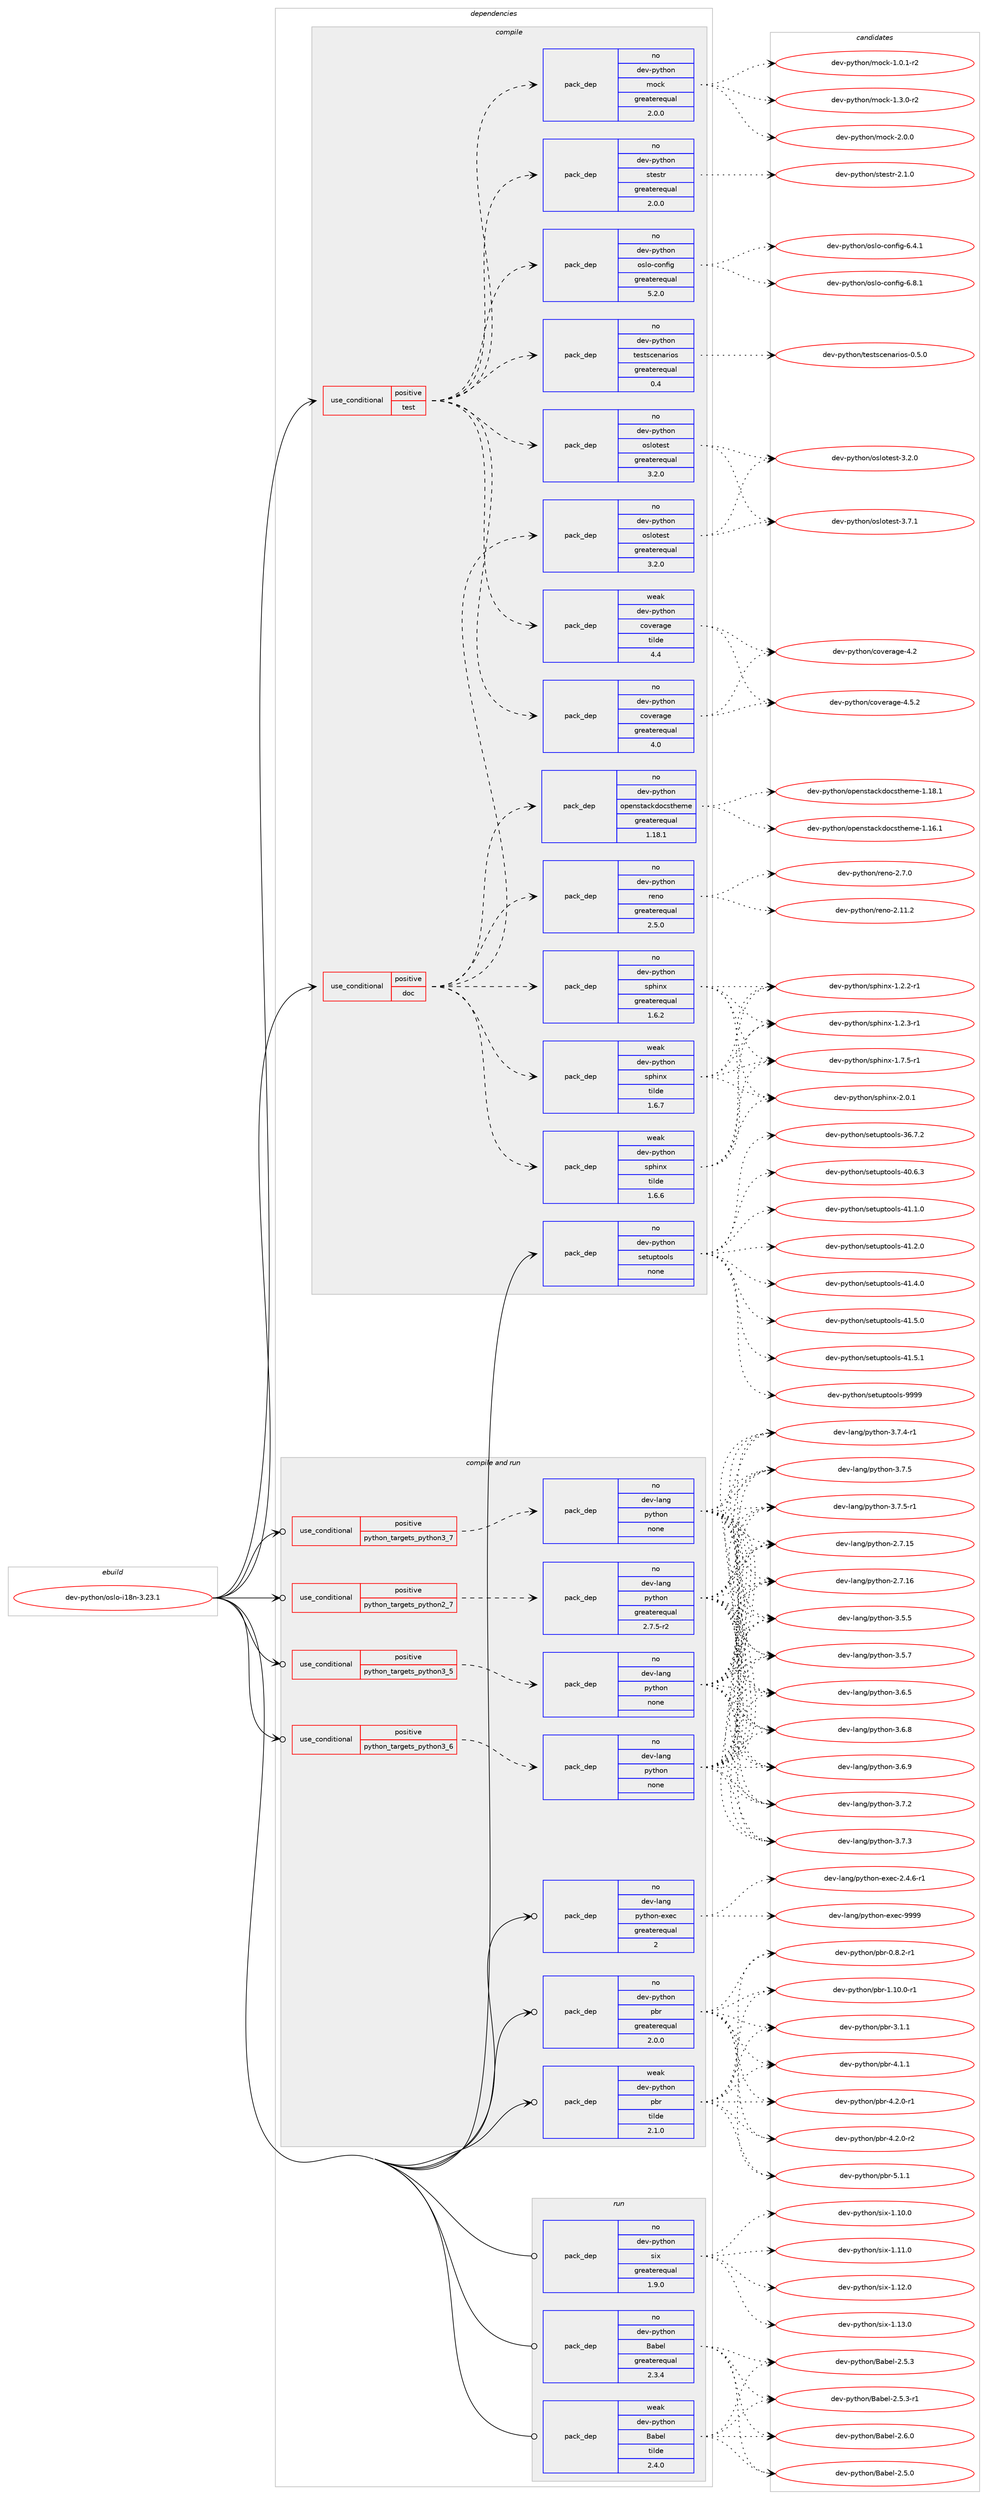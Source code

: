 digraph prolog {

# *************
# Graph options
# *************

newrank=true;
concentrate=true;
compound=true;
graph [rankdir=LR,fontname=Helvetica,fontsize=10,ranksep=1.5];#, ranksep=2.5, nodesep=0.2];
edge  [arrowhead=vee];
node  [fontname=Helvetica,fontsize=10];

# **********
# The ebuild
# **********

subgraph cluster_leftcol {
color=gray;
rank=same;
label=<<i>ebuild</i>>;
id [label="dev-python/oslo-i18n-3.23.1", color=red, width=4, href="../dev-python/oslo-i18n-3.23.1.svg"];
}

# ****************
# The dependencies
# ****************

subgraph cluster_midcol {
color=gray;
label=<<i>dependencies</i>>;
subgraph cluster_compile {
fillcolor="#eeeeee";
style=filled;
label=<<i>compile</i>>;
subgraph cond143775 {
dependency618919 [label=<<TABLE BORDER="0" CELLBORDER="1" CELLSPACING="0" CELLPADDING="4"><TR><TD ROWSPAN="3" CELLPADDING="10">use_conditional</TD></TR><TR><TD>positive</TD></TR><TR><TD>doc</TD></TR></TABLE>>, shape=none, color=red];
subgraph pack463334 {
dependency618920 [label=<<TABLE BORDER="0" CELLBORDER="1" CELLSPACING="0" CELLPADDING="4" WIDTH="220"><TR><TD ROWSPAN="6" CELLPADDING="30">pack_dep</TD></TR><TR><TD WIDTH="110">no</TD></TR><TR><TD>dev-python</TD></TR><TR><TD>oslotest</TD></TR><TR><TD>greaterequal</TD></TR><TR><TD>3.2.0</TD></TR></TABLE>>, shape=none, color=blue];
}
dependency618919:e -> dependency618920:w [weight=20,style="dashed",arrowhead="vee"];
subgraph pack463335 {
dependency618921 [label=<<TABLE BORDER="0" CELLBORDER="1" CELLSPACING="0" CELLPADDING="4" WIDTH="220"><TR><TD ROWSPAN="6" CELLPADDING="30">pack_dep</TD></TR><TR><TD WIDTH="110">no</TD></TR><TR><TD>dev-python</TD></TR><TR><TD>openstackdocstheme</TD></TR><TR><TD>greaterequal</TD></TR><TR><TD>1.18.1</TD></TR></TABLE>>, shape=none, color=blue];
}
dependency618919:e -> dependency618921:w [weight=20,style="dashed",arrowhead="vee"];
subgraph pack463336 {
dependency618922 [label=<<TABLE BORDER="0" CELLBORDER="1" CELLSPACING="0" CELLPADDING="4" WIDTH="220"><TR><TD ROWSPAN="6" CELLPADDING="30">pack_dep</TD></TR><TR><TD WIDTH="110">no</TD></TR><TR><TD>dev-python</TD></TR><TR><TD>sphinx</TD></TR><TR><TD>greaterequal</TD></TR><TR><TD>1.6.2</TD></TR></TABLE>>, shape=none, color=blue];
}
dependency618919:e -> dependency618922:w [weight=20,style="dashed",arrowhead="vee"];
subgraph pack463337 {
dependency618923 [label=<<TABLE BORDER="0" CELLBORDER="1" CELLSPACING="0" CELLPADDING="4" WIDTH="220"><TR><TD ROWSPAN="6" CELLPADDING="30">pack_dep</TD></TR><TR><TD WIDTH="110">weak</TD></TR><TR><TD>dev-python</TD></TR><TR><TD>sphinx</TD></TR><TR><TD>tilde</TD></TR><TR><TD>1.6.6</TD></TR></TABLE>>, shape=none, color=blue];
}
dependency618919:e -> dependency618923:w [weight=20,style="dashed",arrowhead="vee"];
subgraph pack463338 {
dependency618924 [label=<<TABLE BORDER="0" CELLBORDER="1" CELLSPACING="0" CELLPADDING="4" WIDTH="220"><TR><TD ROWSPAN="6" CELLPADDING="30">pack_dep</TD></TR><TR><TD WIDTH="110">weak</TD></TR><TR><TD>dev-python</TD></TR><TR><TD>sphinx</TD></TR><TR><TD>tilde</TD></TR><TR><TD>1.6.7</TD></TR></TABLE>>, shape=none, color=blue];
}
dependency618919:e -> dependency618924:w [weight=20,style="dashed",arrowhead="vee"];
subgraph pack463339 {
dependency618925 [label=<<TABLE BORDER="0" CELLBORDER="1" CELLSPACING="0" CELLPADDING="4" WIDTH="220"><TR><TD ROWSPAN="6" CELLPADDING="30">pack_dep</TD></TR><TR><TD WIDTH="110">no</TD></TR><TR><TD>dev-python</TD></TR><TR><TD>reno</TD></TR><TR><TD>greaterequal</TD></TR><TR><TD>2.5.0</TD></TR></TABLE>>, shape=none, color=blue];
}
dependency618919:e -> dependency618925:w [weight=20,style="dashed",arrowhead="vee"];
}
id:e -> dependency618919:w [weight=20,style="solid",arrowhead="vee"];
subgraph cond143776 {
dependency618926 [label=<<TABLE BORDER="0" CELLBORDER="1" CELLSPACING="0" CELLPADDING="4"><TR><TD ROWSPAN="3" CELLPADDING="10">use_conditional</TD></TR><TR><TD>positive</TD></TR><TR><TD>test</TD></TR></TABLE>>, shape=none, color=red];
subgraph pack463340 {
dependency618927 [label=<<TABLE BORDER="0" CELLBORDER="1" CELLSPACING="0" CELLPADDING="4" WIDTH="220"><TR><TD ROWSPAN="6" CELLPADDING="30">pack_dep</TD></TR><TR><TD WIDTH="110">no</TD></TR><TR><TD>dev-python</TD></TR><TR><TD>stestr</TD></TR><TR><TD>greaterequal</TD></TR><TR><TD>2.0.0</TD></TR></TABLE>>, shape=none, color=blue];
}
dependency618926:e -> dependency618927:w [weight=20,style="dashed",arrowhead="vee"];
subgraph pack463341 {
dependency618928 [label=<<TABLE BORDER="0" CELLBORDER="1" CELLSPACING="0" CELLPADDING="4" WIDTH="220"><TR><TD ROWSPAN="6" CELLPADDING="30">pack_dep</TD></TR><TR><TD WIDTH="110">no</TD></TR><TR><TD>dev-python</TD></TR><TR><TD>mock</TD></TR><TR><TD>greaterequal</TD></TR><TR><TD>2.0.0</TD></TR></TABLE>>, shape=none, color=blue];
}
dependency618926:e -> dependency618928:w [weight=20,style="dashed",arrowhead="vee"];
subgraph pack463342 {
dependency618929 [label=<<TABLE BORDER="0" CELLBORDER="1" CELLSPACING="0" CELLPADDING="4" WIDTH="220"><TR><TD ROWSPAN="6" CELLPADDING="30">pack_dep</TD></TR><TR><TD WIDTH="110">no</TD></TR><TR><TD>dev-python</TD></TR><TR><TD>oslotest</TD></TR><TR><TD>greaterequal</TD></TR><TR><TD>3.2.0</TD></TR></TABLE>>, shape=none, color=blue];
}
dependency618926:e -> dependency618929:w [weight=20,style="dashed",arrowhead="vee"];
subgraph pack463343 {
dependency618930 [label=<<TABLE BORDER="0" CELLBORDER="1" CELLSPACING="0" CELLPADDING="4" WIDTH="220"><TR><TD ROWSPAN="6" CELLPADDING="30">pack_dep</TD></TR><TR><TD WIDTH="110">no</TD></TR><TR><TD>dev-python</TD></TR><TR><TD>coverage</TD></TR><TR><TD>greaterequal</TD></TR><TR><TD>4.0</TD></TR></TABLE>>, shape=none, color=blue];
}
dependency618926:e -> dependency618930:w [weight=20,style="dashed",arrowhead="vee"];
subgraph pack463344 {
dependency618931 [label=<<TABLE BORDER="0" CELLBORDER="1" CELLSPACING="0" CELLPADDING="4" WIDTH="220"><TR><TD ROWSPAN="6" CELLPADDING="30">pack_dep</TD></TR><TR><TD WIDTH="110">weak</TD></TR><TR><TD>dev-python</TD></TR><TR><TD>coverage</TD></TR><TR><TD>tilde</TD></TR><TR><TD>4.4</TD></TR></TABLE>>, shape=none, color=blue];
}
dependency618926:e -> dependency618931:w [weight=20,style="dashed",arrowhead="vee"];
subgraph pack463345 {
dependency618932 [label=<<TABLE BORDER="0" CELLBORDER="1" CELLSPACING="0" CELLPADDING="4" WIDTH="220"><TR><TD ROWSPAN="6" CELLPADDING="30">pack_dep</TD></TR><TR><TD WIDTH="110">no</TD></TR><TR><TD>dev-python</TD></TR><TR><TD>testscenarios</TD></TR><TR><TD>greaterequal</TD></TR><TR><TD>0.4</TD></TR></TABLE>>, shape=none, color=blue];
}
dependency618926:e -> dependency618932:w [weight=20,style="dashed",arrowhead="vee"];
subgraph pack463346 {
dependency618933 [label=<<TABLE BORDER="0" CELLBORDER="1" CELLSPACING="0" CELLPADDING="4" WIDTH="220"><TR><TD ROWSPAN="6" CELLPADDING="30">pack_dep</TD></TR><TR><TD WIDTH="110">no</TD></TR><TR><TD>dev-python</TD></TR><TR><TD>oslo-config</TD></TR><TR><TD>greaterequal</TD></TR><TR><TD>5.2.0</TD></TR></TABLE>>, shape=none, color=blue];
}
dependency618926:e -> dependency618933:w [weight=20,style="dashed",arrowhead="vee"];
}
id:e -> dependency618926:w [weight=20,style="solid",arrowhead="vee"];
subgraph pack463347 {
dependency618934 [label=<<TABLE BORDER="0" CELLBORDER="1" CELLSPACING="0" CELLPADDING="4" WIDTH="220"><TR><TD ROWSPAN="6" CELLPADDING="30">pack_dep</TD></TR><TR><TD WIDTH="110">no</TD></TR><TR><TD>dev-python</TD></TR><TR><TD>setuptools</TD></TR><TR><TD>none</TD></TR><TR><TD></TD></TR></TABLE>>, shape=none, color=blue];
}
id:e -> dependency618934:w [weight=20,style="solid",arrowhead="vee"];
}
subgraph cluster_compileandrun {
fillcolor="#eeeeee";
style=filled;
label=<<i>compile and run</i>>;
subgraph cond143777 {
dependency618935 [label=<<TABLE BORDER="0" CELLBORDER="1" CELLSPACING="0" CELLPADDING="4"><TR><TD ROWSPAN="3" CELLPADDING="10">use_conditional</TD></TR><TR><TD>positive</TD></TR><TR><TD>python_targets_python2_7</TD></TR></TABLE>>, shape=none, color=red];
subgraph pack463348 {
dependency618936 [label=<<TABLE BORDER="0" CELLBORDER="1" CELLSPACING="0" CELLPADDING="4" WIDTH="220"><TR><TD ROWSPAN="6" CELLPADDING="30">pack_dep</TD></TR><TR><TD WIDTH="110">no</TD></TR><TR><TD>dev-lang</TD></TR><TR><TD>python</TD></TR><TR><TD>greaterequal</TD></TR><TR><TD>2.7.5-r2</TD></TR></TABLE>>, shape=none, color=blue];
}
dependency618935:e -> dependency618936:w [weight=20,style="dashed",arrowhead="vee"];
}
id:e -> dependency618935:w [weight=20,style="solid",arrowhead="odotvee"];
subgraph cond143778 {
dependency618937 [label=<<TABLE BORDER="0" CELLBORDER="1" CELLSPACING="0" CELLPADDING="4"><TR><TD ROWSPAN="3" CELLPADDING="10">use_conditional</TD></TR><TR><TD>positive</TD></TR><TR><TD>python_targets_python3_5</TD></TR></TABLE>>, shape=none, color=red];
subgraph pack463349 {
dependency618938 [label=<<TABLE BORDER="0" CELLBORDER="1" CELLSPACING="0" CELLPADDING="4" WIDTH="220"><TR><TD ROWSPAN="6" CELLPADDING="30">pack_dep</TD></TR><TR><TD WIDTH="110">no</TD></TR><TR><TD>dev-lang</TD></TR><TR><TD>python</TD></TR><TR><TD>none</TD></TR><TR><TD></TD></TR></TABLE>>, shape=none, color=blue];
}
dependency618937:e -> dependency618938:w [weight=20,style="dashed",arrowhead="vee"];
}
id:e -> dependency618937:w [weight=20,style="solid",arrowhead="odotvee"];
subgraph cond143779 {
dependency618939 [label=<<TABLE BORDER="0" CELLBORDER="1" CELLSPACING="0" CELLPADDING="4"><TR><TD ROWSPAN="3" CELLPADDING="10">use_conditional</TD></TR><TR><TD>positive</TD></TR><TR><TD>python_targets_python3_6</TD></TR></TABLE>>, shape=none, color=red];
subgraph pack463350 {
dependency618940 [label=<<TABLE BORDER="0" CELLBORDER="1" CELLSPACING="0" CELLPADDING="4" WIDTH="220"><TR><TD ROWSPAN="6" CELLPADDING="30">pack_dep</TD></TR><TR><TD WIDTH="110">no</TD></TR><TR><TD>dev-lang</TD></TR><TR><TD>python</TD></TR><TR><TD>none</TD></TR><TR><TD></TD></TR></TABLE>>, shape=none, color=blue];
}
dependency618939:e -> dependency618940:w [weight=20,style="dashed",arrowhead="vee"];
}
id:e -> dependency618939:w [weight=20,style="solid",arrowhead="odotvee"];
subgraph cond143780 {
dependency618941 [label=<<TABLE BORDER="0" CELLBORDER="1" CELLSPACING="0" CELLPADDING="4"><TR><TD ROWSPAN="3" CELLPADDING="10">use_conditional</TD></TR><TR><TD>positive</TD></TR><TR><TD>python_targets_python3_7</TD></TR></TABLE>>, shape=none, color=red];
subgraph pack463351 {
dependency618942 [label=<<TABLE BORDER="0" CELLBORDER="1" CELLSPACING="0" CELLPADDING="4" WIDTH="220"><TR><TD ROWSPAN="6" CELLPADDING="30">pack_dep</TD></TR><TR><TD WIDTH="110">no</TD></TR><TR><TD>dev-lang</TD></TR><TR><TD>python</TD></TR><TR><TD>none</TD></TR><TR><TD></TD></TR></TABLE>>, shape=none, color=blue];
}
dependency618941:e -> dependency618942:w [weight=20,style="dashed",arrowhead="vee"];
}
id:e -> dependency618941:w [weight=20,style="solid",arrowhead="odotvee"];
subgraph pack463352 {
dependency618943 [label=<<TABLE BORDER="0" CELLBORDER="1" CELLSPACING="0" CELLPADDING="4" WIDTH="220"><TR><TD ROWSPAN="6" CELLPADDING="30">pack_dep</TD></TR><TR><TD WIDTH="110">no</TD></TR><TR><TD>dev-lang</TD></TR><TR><TD>python-exec</TD></TR><TR><TD>greaterequal</TD></TR><TR><TD>2</TD></TR></TABLE>>, shape=none, color=blue];
}
id:e -> dependency618943:w [weight=20,style="solid",arrowhead="odotvee"];
subgraph pack463353 {
dependency618944 [label=<<TABLE BORDER="0" CELLBORDER="1" CELLSPACING="0" CELLPADDING="4" WIDTH="220"><TR><TD ROWSPAN="6" CELLPADDING="30">pack_dep</TD></TR><TR><TD WIDTH="110">no</TD></TR><TR><TD>dev-python</TD></TR><TR><TD>pbr</TD></TR><TR><TD>greaterequal</TD></TR><TR><TD>2.0.0</TD></TR></TABLE>>, shape=none, color=blue];
}
id:e -> dependency618944:w [weight=20,style="solid",arrowhead="odotvee"];
subgraph pack463354 {
dependency618945 [label=<<TABLE BORDER="0" CELLBORDER="1" CELLSPACING="0" CELLPADDING="4" WIDTH="220"><TR><TD ROWSPAN="6" CELLPADDING="30">pack_dep</TD></TR><TR><TD WIDTH="110">weak</TD></TR><TR><TD>dev-python</TD></TR><TR><TD>pbr</TD></TR><TR><TD>tilde</TD></TR><TR><TD>2.1.0</TD></TR></TABLE>>, shape=none, color=blue];
}
id:e -> dependency618945:w [weight=20,style="solid",arrowhead="odotvee"];
}
subgraph cluster_run {
fillcolor="#eeeeee";
style=filled;
label=<<i>run</i>>;
subgraph pack463355 {
dependency618946 [label=<<TABLE BORDER="0" CELLBORDER="1" CELLSPACING="0" CELLPADDING="4" WIDTH="220"><TR><TD ROWSPAN="6" CELLPADDING="30">pack_dep</TD></TR><TR><TD WIDTH="110">no</TD></TR><TR><TD>dev-python</TD></TR><TR><TD>Babel</TD></TR><TR><TD>greaterequal</TD></TR><TR><TD>2.3.4</TD></TR></TABLE>>, shape=none, color=blue];
}
id:e -> dependency618946:w [weight=20,style="solid",arrowhead="odot"];
subgraph pack463356 {
dependency618947 [label=<<TABLE BORDER="0" CELLBORDER="1" CELLSPACING="0" CELLPADDING="4" WIDTH="220"><TR><TD ROWSPAN="6" CELLPADDING="30">pack_dep</TD></TR><TR><TD WIDTH="110">no</TD></TR><TR><TD>dev-python</TD></TR><TR><TD>six</TD></TR><TR><TD>greaterequal</TD></TR><TR><TD>1.9.0</TD></TR></TABLE>>, shape=none, color=blue];
}
id:e -> dependency618947:w [weight=20,style="solid",arrowhead="odot"];
subgraph pack463357 {
dependency618948 [label=<<TABLE BORDER="0" CELLBORDER="1" CELLSPACING="0" CELLPADDING="4" WIDTH="220"><TR><TD ROWSPAN="6" CELLPADDING="30">pack_dep</TD></TR><TR><TD WIDTH="110">weak</TD></TR><TR><TD>dev-python</TD></TR><TR><TD>Babel</TD></TR><TR><TD>tilde</TD></TR><TR><TD>2.4.0</TD></TR></TABLE>>, shape=none, color=blue];
}
id:e -> dependency618948:w [weight=20,style="solid",arrowhead="odot"];
}
}

# **************
# The candidates
# **************

subgraph cluster_choices {
rank=same;
color=gray;
label=<<i>candidates</i>>;

subgraph choice463334 {
color=black;
nodesep=1;
choice1001011184511212111610411111047111115108111116101115116455146504648 [label="dev-python/oslotest-3.2.0", color=red, width=4,href="../dev-python/oslotest-3.2.0.svg"];
choice1001011184511212111610411111047111115108111116101115116455146554649 [label="dev-python/oslotest-3.7.1", color=red, width=4,href="../dev-python/oslotest-3.7.1.svg"];
dependency618920:e -> choice1001011184511212111610411111047111115108111116101115116455146504648:w [style=dotted,weight="100"];
dependency618920:e -> choice1001011184511212111610411111047111115108111116101115116455146554649:w [style=dotted,weight="100"];
}
subgraph choice463335 {
color=black;
nodesep=1;
choice100101118451121211161041111104711111210111011511697991071001119911511610410110910145494649544649 [label="dev-python/openstackdocstheme-1.16.1", color=red, width=4,href="../dev-python/openstackdocstheme-1.16.1.svg"];
choice100101118451121211161041111104711111210111011511697991071001119911511610410110910145494649564649 [label="dev-python/openstackdocstheme-1.18.1", color=red, width=4,href="../dev-python/openstackdocstheme-1.18.1.svg"];
dependency618921:e -> choice100101118451121211161041111104711111210111011511697991071001119911511610410110910145494649544649:w [style=dotted,weight="100"];
dependency618921:e -> choice100101118451121211161041111104711111210111011511697991071001119911511610410110910145494649564649:w [style=dotted,weight="100"];
}
subgraph choice463336 {
color=black;
nodesep=1;
choice10010111845112121116104111110471151121041051101204549465046504511449 [label="dev-python/sphinx-1.2.2-r1", color=red, width=4,href="../dev-python/sphinx-1.2.2-r1.svg"];
choice10010111845112121116104111110471151121041051101204549465046514511449 [label="dev-python/sphinx-1.2.3-r1", color=red, width=4,href="../dev-python/sphinx-1.2.3-r1.svg"];
choice10010111845112121116104111110471151121041051101204549465546534511449 [label="dev-python/sphinx-1.7.5-r1", color=red, width=4,href="../dev-python/sphinx-1.7.5-r1.svg"];
choice1001011184511212111610411111047115112104105110120455046484649 [label="dev-python/sphinx-2.0.1", color=red, width=4,href="../dev-python/sphinx-2.0.1.svg"];
dependency618922:e -> choice10010111845112121116104111110471151121041051101204549465046504511449:w [style=dotted,weight="100"];
dependency618922:e -> choice10010111845112121116104111110471151121041051101204549465046514511449:w [style=dotted,weight="100"];
dependency618922:e -> choice10010111845112121116104111110471151121041051101204549465546534511449:w [style=dotted,weight="100"];
dependency618922:e -> choice1001011184511212111610411111047115112104105110120455046484649:w [style=dotted,weight="100"];
}
subgraph choice463337 {
color=black;
nodesep=1;
choice10010111845112121116104111110471151121041051101204549465046504511449 [label="dev-python/sphinx-1.2.2-r1", color=red, width=4,href="../dev-python/sphinx-1.2.2-r1.svg"];
choice10010111845112121116104111110471151121041051101204549465046514511449 [label="dev-python/sphinx-1.2.3-r1", color=red, width=4,href="../dev-python/sphinx-1.2.3-r1.svg"];
choice10010111845112121116104111110471151121041051101204549465546534511449 [label="dev-python/sphinx-1.7.5-r1", color=red, width=4,href="../dev-python/sphinx-1.7.5-r1.svg"];
choice1001011184511212111610411111047115112104105110120455046484649 [label="dev-python/sphinx-2.0.1", color=red, width=4,href="../dev-python/sphinx-2.0.1.svg"];
dependency618923:e -> choice10010111845112121116104111110471151121041051101204549465046504511449:w [style=dotted,weight="100"];
dependency618923:e -> choice10010111845112121116104111110471151121041051101204549465046514511449:w [style=dotted,weight="100"];
dependency618923:e -> choice10010111845112121116104111110471151121041051101204549465546534511449:w [style=dotted,weight="100"];
dependency618923:e -> choice1001011184511212111610411111047115112104105110120455046484649:w [style=dotted,weight="100"];
}
subgraph choice463338 {
color=black;
nodesep=1;
choice10010111845112121116104111110471151121041051101204549465046504511449 [label="dev-python/sphinx-1.2.2-r1", color=red, width=4,href="../dev-python/sphinx-1.2.2-r1.svg"];
choice10010111845112121116104111110471151121041051101204549465046514511449 [label="dev-python/sphinx-1.2.3-r1", color=red, width=4,href="../dev-python/sphinx-1.2.3-r1.svg"];
choice10010111845112121116104111110471151121041051101204549465546534511449 [label="dev-python/sphinx-1.7.5-r1", color=red, width=4,href="../dev-python/sphinx-1.7.5-r1.svg"];
choice1001011184511212111610411111047115112104105110120455046484649 [label="dev-python/sphinx-2.0.1", color=red, width=4,href="../dev-python/sphinx-2.0.1.svg"];
dependency618924:e -> choice10010111845112121116104111110471151121041051101204549465046504511449:w [style=dotted,weight="100"];
dependency618924:e -> choice10010111845112121116104111110471151121041051101204549465046514511449:w [style=dotted,weight="100"];
dependency618924:e -> choice10010111845112121116104111110471151121041051101204549465546534511449:w [style=dotted,weight="100"];
dependency618924:e -> choice1001011184511212111610411111047115112104105110120455046484649:w [style=dotted,weight="100"];
}
subgraph choice463339 {
color=black;
nodesep=1;
choice100101118451121211161041111104711410111011145504649494650 [label="dev-python/reno-2.11.2", color=red, width=4,href="../dev-python/reno-2.11.2.svg"];
choice1001011184511212111610411111047114101110111455046554648 [label="dev-python/reno-2.7.0", color=red, width=4,href="../dev-python/reno-2.7.0.svg"];
dependency618925:e -> choice100101118451121211161041111104711410111011145504649494650:w [style=dotted,weight="100"];
dependency618925:e -> choice1001011184511212111610411111047114101110111455046554648:w [style=dotted,weight="100"];
}
subgraph choice463340 {
color=black;
nodesep=1;
choice1001011184511212111610411111047115116101115116114455046494648 [label="dev-python/stestr-2.1.0", color=red, width=4,href="../dev-python/stestr-2.1.0.svg"];
dependency618927:e -> choice1001011184511212111610411111047115116101115116114455046494648:w [style=dotted,weight="100"];
}
subgraph choice463341 {
color=black;
nodesep=1;
choice1001011184511212111610411111047109111991074549464846494511450 [label="dev-python/mock-1.0.1-r2", color=red, width=4,href="../dev-python/mock-1.0.1-r2.svg"];
choice1001011184511212111610411111047109111991074549465146484511450 [label="dev-python/mock-1.3.0-r2", color=red, width=4,href="../dev-python/mock-1.3.0-r2.svg"];
choice100101118451121211161041111104710911199107455046484648 [label="dev-python/mock-2.0.0", color=red, width=4,href="../dev-python/mock-2.0.0.svg"];
dependency618928:e -> choice1001011184511212111610411111047109111991074549464846494511450:w [style=dotted,weight="100"];
dependency618928:e -> choice1001011184511212111610411111047109111991074549465146484511450:w [style=dotted,weight="100"];
dependency618928:e -> choice100101118451121211161041111104710911199107455046484648:w [style=dotted,weight="100"];
}
subgraph choice463342 {
color=black;
nodesep=1;
choice1001011184511212111610411111047111115108111116101115116455146504648 [label="dev-python/oslotest-3.2.0", color=red, width=4,href="../dev-python/oslotest-3.2.0.svg"];
choice1001011184511212111610411111047111115108111116101115116455146554649 [label="dev-python/oslotest-3.7.1", color=red, width=4,href="../dev-python/oslotest-3.7.1.svg"];
dependency618929:e -> choice1001011184511212111610411111047111115108111116101115116455146504648:w [style=dotted,weight="100"];
dependency618929:e -> choice1001011184511212111610411111047111115108111116101115116455146554649:w [style=dotted,weight="100"];
}
subgraph choice463343 {
color=black;
nodesep=1;
choice1001011184511212111610411111047991111181011149710310145524650 [label="dev-python/coverage-4.2", color=red, width=4,href="../dev-python/coverage-4.2.svg"];
choice10010111845112121116104111110479911111810111497103101455246534650 [label="dev-python/coverage-4.5.2", color=red, width=4,href="../dev-python/coverage-4.5.2.svg"];
dependency618930:e -> choice1001011184511212111610411111047991111181011149710310145524650:w [style=dotted,weight="100"];
dependency618930:e -> choice10010111845112121116104111110479911111810111497103101455246534650:w [style=dotted,weight="100"];
}
subgraph choice463344 {
color=black;
nodesep=1;
choice1001011184511212111610411111047991111181011149710310145524650 [label="dev-python/coverage-4.2", color=red, width=4,href="../dev-python/coverage-4.2.svg"];
choice10010111845112121116104111110479911111810111497103101455246534650 [label="dev-python/coverage-4.5.2", color=red, width=4,href="../dev-python/coverage-4.5.2.svg"];
dependency618931:e -> choice1001011184511212111610411111047991111181011149710310145524650:w [style=dotted,weight="100"];
dependency618931:e -> choice10010111845112121116104111110479911111810111497103101455246534650:w [style=dotted,weight="100"];
}
subgraph choice463345 {
color=black;
nodesep=1;
choice10010111845112121116104111110471161011151161159910111097114105111115454846534648 [label="dev-python/testscenarios-0.5.0", color=red, width=4,href="../dev-python/testscenarios-0.5.0.svg"];
dependency618932:e -> choice10010111845112121116104111110471161011151161159910111097114105111115454846534648:w [style=dotted,weight="100"];
}
subgraph choice463346 {
color=black;
nodesep=1;
choice10010111845112121116104111110471111151081114599111110102105103455446524649 [label="dev-python/oslo-config-6.4.1", color=red, width=4,href="../dev-python/oslo-config-6.4.1.svg"];
choice10010111845112121116104111110471111151081114599111110102105103455446564649 [label="dev-python/oslo-config-6.8.1", color=red, width=4,href="../dev-python/oslo-config-6.8.1.svg"];
dependency618933:e -> choice10010111845112121116104111110471111151081114599111110102105103455446524649:w [style=dotted,weight="100"];
dependency618933:e -> choice10010111845112121116104111110471111151081114599111110102105103455446564649:w [style=dotted,weight="100"];
}
subgraph choice463347 {
color=black;
nodesep=1;
choice100101118451121211161041111104711510111611711211611111110811545515446554650 [label="dev-python/setuptools-36.7.2", color=red, width=4,href="../dev-python/setuptools-36.7.2.svg"];
choice100101118451121211161041111104711510111611711211611111110811545524846544651 [label="dev-python/setuptools-40.6.3", color=red, width=4,href="../dev-python/setuptools-40.6.3.svg"];
choice100101118451121211161041111104711510111611711211611111110811545524946494648 [label="dev-python/setuptools-41.1.0", color=red, width=4,href="../dev-python/setuptools-41.1.0.svg"];
choice100101118451121211161041111104711510111611711211611111110811545524946504648 [label="dev-python/setuptools-41.2.0", color=red, width=4,href="../dev-python/setuptools-41.2.0.svg"];
choice100101118451121211161041111104711510111611711211611111110811545524946524648 [label="dev-python/setuptools-41.4.0", color=red, width=4,href="../dev-python/setuptools-41.4.0.svg"];
choice100101118451121211161041111104711510111611711211611111110811545524946534648 [label="dev-python/setuptools-41.5.0", color=red, width=4,href="../dev-python/setuptools-41.5.0.svg"];
choice100101118451121211161041111104711510111611711211611111110811545524946534649 [label="dev-python/setuptools-41.5.1", color=red, width=4,href="../dev-python/setuptools-41.5.1.svg"];
choice10010111845112121116104111110471151011161171121161111111081154557575757 [label="dev-python/setuptools-9999", color=red, width=4,href="../dev-python/setuptools-9999.svg"];
dependency618934:e -> choice100101118451121211161041111104711510111611711211611111110811545515446554650:w [style=dotted,weight="100"];
dependency618934:e -> choice100101118451121211161041111104711510111611711211611111110811545524846544651:w [style=dotted,weight="100"];
dependency618934:e -> choice100101118451121211161041111104711510111611711211611111110811545524946494648:w [style=dotted,weight="100"];
dependency618934:e -> choice100101118451121211161041111104711510111611711211611111110811545524946504648:w [style=dotted,weight="100"];
dependency618934:e -> choice100101118451121211161041111104711510111611711211611111110811545524946524648:w [style=dotted,weight="100"];
dependency618934:e -> choice100101118451121211161041111104711510111611711211611111110811545524946534648:w [style=dotted,weight="100"];
dependency618934:e -> choice100101118451121211161041111104711510111611711211611111110811545524946534649:w [style=dotted,weight="100"];
dependency618934:e -> choice10010111845112121116104111110471151011161171121161111111081154557575757:w [style=dotted,weight="100"];
}
subgraph choice463348 {
color=black;
nodesep=1;
choice10010111845108971101034711212111610411111045504655464953 [label="dev-lang/python-2.7.15", color=red, width=4,href="../dev-lang/python-2.7.15.svg"];
choice10010111845108971101034711212111610411111045504655464954 [label="dev-lang/python-2.7.16", color=red, width=4,href="../dev-lang/python-2.7.16.svg"];
choice100101118451089711010347112121116104111110455146534653 [label="dev-lang/python-3.5.5", color=red, width=4,href="../dev-lang/python-3.5.5.svg"];
choice100101118451089711010347112121116104111110455146534655 [label="dev-lang/python-3.5.7", color=red, width=4,href="../dev-lang/python-3.5.7.svg"];
choice100101118451089711010347112121116104111110455146544653 [label="dev-lang/python-3.6.5", color=red, width=4,href="../dev-lang/python-3.6.5.svg"];
choice100101118451089711010347112121116104111110455146544656 [label="dev-lang/python-3.6.8", color=red, width=4,href="../dev-lang/python-3.6.8.svg"];
choice100101118451089711010347112121116104111110455146544657 [label="dev-lang/python-3.6.9", color=red, width=4,href="../dev-lang/python-3.6.9.svg"];
choice100101118451089711010347112121116104111110455146554650 [label="dev-lang/python-3.7.2", color=red, width=4,href="../dev-lang/python-3.7.2.svg"];
choice100101118451089711010347112121116104111110455146554651 [label="dev-lang/python-3.7.3", color=red, width=4,href="../dev-lang/python-3.7.3.svg"];
choice1001011184510897110103471121211161041111104551465546524511449 [label="dev-lang/python-3.7.4-r1", color=red, width=4,href="../dev-lang/python-3.7.4-r1.svg"];
choice100101118451089711010347112121116104111110455146554653 [label="dev-lang/python-3.7.5", color=red, width=4,href="../dev-lang/python-3.7.5.svg"];
choice1001011184510897110103471121211161041111104551465546534511449 [label="dev-lang/python-3.7.5-r1", color=red, width=4,href="../dev-lang/python-3.7.5-r1.svg"];
dependency618936:e -> choice10010111845108971101034711212111610411111045504655464953:w [style=dotted,weight="100"];
dependency618936:e -> choice10010111845108971101034711212111610411111045504655464954:w [style=dotted,weight="100"];
dependency618936:e -> choice100101118451089711010347112121116104111110455146534653:w [style=dotted,weight="100"];
dependency618936:e -> choice100101118451089711010347112121116104111110455146534655:w [style=dotted,weight="100"];
dependency618936:e -> choice100101118451089711010347112121116104111110455146544653:w [style=dotted,weight="100"];
dependency618936:e -> choice100101118451089711010347112121116104111110455146544656:w [style=dotted,weight="100"];
dependency618936:e -> choice100101118451089711010347112121116104111110455146544657:w [style=dotted,weight="100"];
dependency618936:e -> choice100101118451089711010347112121116104111110455146554650:w [style=dotted,weight="100"];
dependency618936:e -> choice100101118451089711010347112121116104111110455146554651:w [style=dotted,weight="100"];
dependency618936:e -> choice1001011184510897110103471121211161041111104551465546524511449:w [style=dotted,weight="100"];
dependency618936:e -> choice100101118451089711010347112121116104111110455146554653:w [style=dotted,weight="100"];
dependency618936:e -> choice1001011184510897110103471121211161041111104551465546534511449:w [style=dotted,weight="100"];
}
subgraph choice463349 {
color=black;
nodesep=1;
choice10010111845108971101034711212111610411111045504655464953 [label="dev-lang/python-2.7.15", color=red, width=4,href="../dev-lang/python-2.7.15.svg"];
choice10010111845108971101034711212111610411111045504655464954 [label="dev-lang/python-2.7.16", color=red, width=4,href="../dev-lang/python-2.7.16.svg"];
choice100101118451089711010347112121116104111110455146534653 [label="dev-lang/python-3.5.5", color=red, width=4,href="../dev-lang/python-3.5.5.svg"];
choice100101118451089711010347112121116104111110455146534655 [label="dev-lang/python-3.5.7", color=red, width=4,href="../dev-lang/python-3.5.7.svg"];
choice100101118451089711010347112121116104111110455146544653 [label="dev-lang/python-3.6.5", color=red, width=4,href="../dev-lang/python-3.6.5.svg"];
choice100101118451089711010347112121116104111110455146544656 [label="dev-lang/python-3.6.8", color=red, width=4,href="../dev-lang/python-3.6.8.svg"];
choice100101118451089711010347112121116104111110455146544657 [label="dev-lang/python-3.6.9", color=red, width=4,href="../dev-lang/python-3.6.9.svg"];
choice100101118451089711010347112121116104111110455146554650 [label="dev-lang/python-3.7.2", color=red, width=4,href="../dev-lang/python-3.7.2.svg"];
choice100101118451089711010347112121116104111110455146554651 [label="dev-lang/python-3.7.3", color=red, width=4,href="../dev-lang/python-3.7.3.svg"];
choice1001011184510897110103471121211161041111104551465546524511449 [label="dev-lang/python-3.7.4-r1", color=red, width=4,href="../dev-lang/python-3.7.4-r1.svg"];
choice100101118451089711010347112121116104111110455146554653 [label="dev-lang/python-3.7.5", color=red, width=4,href="../dev-lang/python-3.7.5.svg"];
choice1001011184510897110103471121211161041111104551465546534511449 [label="dev-lang/python-3.7.5-r1", color=red, width=4,href="../dev-lang/python-3.7.5-r1.svg"];
dependency618938:e -> choice10010111845108971101034711212111610411111045504655464953:w [style=dotted,weight="100"];
dependency618938:e -> choice10010111845108971101034711212111610411111045504655464954:w [style=dotted,weight="100"];
dependency618938:e -> choice100101118451089711010347112121116104111110455146534653:w [style=dotted,weight="100"];
dependency618938:e -> choice100101118451089711010347112121116104111110455146534655:w [style=dotted,weight="100"];
dependency618938:e -> choice100101118451089711010347112121116104111110455146544653:w [style=dotted,weight="100"];
dependency618938:e -> choice100101118451089711010347112121116104111110455146544656:w [style=dotted,weight="100"];
dependency618938:e -> choice100101118451089711010347112121116104111110455146544657:w [style=dotted,weight="100"];
dependency618938:e -> choice100101118451089711010347112121116104111110455146554650:w [style=dotted,weight="100"];
dependency618938:e -> choice100101118451089711010347112121116104111110455146554651:w [style=dotted,weight="100"];
dependency618938:e -> choice1001011184510897110103471121211161041111104551465546524511449:w [style=dotted,weight="100"];
dependency618938:e -> choice100101118451089711010347112121116104111110455146554653:w [style=dotted,weight="100"];
dependency618938:e -> choice1001011184510897110103471121211161041111104551465546534511449:w [style=dotted,weight="100"];
}
subgraph choice463350 {
color=black;
nodesep=1;
choice10010111845108971101034711212111610411111045504655464953 [label="dev-lang/python-2.7.15", color=red, width=4,href="../dev-lang/python-2.7.15.svg"];
choice10010111845108971101034711212111610411111045504655464954 [label="dev-lang/python-2.7.16", color=red, width=4,href="../dev-lang/python-2.7.16.svg"];
choice100101118451089711010347112121116104111110455146534653 [label="dev-lang/python-3.5.5", color=red, width=4,href="../dev-lang/python-3.5.5.svg"];
choice100101118451089711010347112121116104111110455146534655 [label="dev-lang/python-3.5.7", color=red, width=4,href="../dev-lang/python-3.5.7.svg"];
choice100101118451089711010347112121116104111110455146544653 [label="dev-lang/python-3.6.5", color=red, width=4,href="../dev-lang/python-3.6.5.svg"];
choice100101118451089711010347112121116104111110455146544656 [label="dev-lang/python-3.6.8", color=red, width=4,href="../dev-lang/python-3.6.8.svg"];
choice100101118451089711010347112121116104111110455146544657 [label="dev-lang/python-3.6.9", color=red, width=4,href="../dev-lang/python-3.6.9.svg"];
choice100101118451089711010347112121116104111110455146554650 [label="dev-lang/python-3.7.2", color=red, width=4,href="../dev-lang/python-3.7.2.svg"];
choice100101118451089711010347112121116104111110455146554651 [label="dev-lang/python-3.7.3", color=red, width=4,href="../dev-lang/python-3.7.3.svg"];
choice1001011184510897110103471121211161041111104551465546524511449 [label="dev-lang/python-3.7.4-r1", color=red, width=4,href="../dev-lang/python-3.7.4-r1.svg"];
choice100101118451089711010347112121116104111110455146554653 [label="dev-lang/python-3.7.5", color=red, width=4,href="../dev-lang/python-3.7.5.svg"];
choice1001011184510897110103471121211161041111104551465546534511449 [label="dev-lang/python-3.7.5-r1", color=red, width=4,href="../dev-lang/python-3.7.5-r1.svg"];
dependency618940:e -> choice10010111845108971101034711212111610411111045504655464953:w [style=dotted,weight="100"];
dependency618940:e -> choice10010111845108971101034711212111610411111045504655464954:w [style=dotted,weight="100"];
dependency618940:e -> choice100101118451089711010347112121116104111110455146534653:w [style=dotted,weight="100"];
dependency618940:e -> choice100101118451089711010347112121116104111110455146534655:w [style=dotted,weight="100"];
dependency618940:e -> choice100101118451089711010347112121116104111110455146544653:w [style=dotted,weight="100"];
dependency618940:e -> choice100101118451089711010347112121116104111110455146544656:w [style=dotted,weight="100"];
dependency618940:e -> choice100101118451089711010347112121116104111110455146544657:w [style=dotted,weight="100"];
dependency618940:e -> choice100101118451089711010347112121116104111110455146554650:w [style=dotted,weight="100"];
dependency618940:e -> choice100101118451089711010347112121116104111110455146554651:w [style=dotted,weight="100"];
dependency618940:e -> choice1001011184510897110103471121211161041111104551465546524511449:w [style=dotted,weight="100"];
dependency618940:e -> choice100101118451089711010347112121116104111110455146554653:w [style=dotted,weight="100"];
dependency618940:e -> choice1001011184510897110103471121211161041111104551465546534511449:w [style=dotted,weight="100"];
}
subgraph choice463351 {
color=black;
nodesep=1;
choice10010111845108971101034711212111610411111045504655464953 [label="dev-lang/python-2.7.15", color=red, width=4,href="../dev-lang/python-2.7.15.svg"];
choice10010111845108971101034711212111610411111045504655464954 [label="dev-lang/python-2.7.16", color=red, width=4,href="../dev-lang/python-2.7.16.svg"];
choice100101118451089711010347112121116104111110455146534653 [label="dev-lang/python-3.5.5", color=red, width=4,href="../dev-lang/python-3.5.5.svg"];
choice100101118451089711010347112121116104111110455146534655 [label="dev-lang/python-3.5.7", color=red, width=4,href="../dev-lang/python-3.5.7.svg"];
choice100101118451089711010347112121116104111110455146544653 [label="dev-lang/python-3.6.5", color=red, width=4,href="../dev-lang/python-3.6.5.svg"];
choice100101118451089711010347112121116104111110455146544656 [label="dev-lang/python-3.6.8", color=red, width=4,href="../dev-lang/python-3.6.8.svg"];
choice100101118451089711010347112121116104111110455146544657 [label="dev-lang/python-3.6.9", color=red, width=4,href="../dev-lang/python-3.6.9.svg"];
choice100101118451089711010347112121116104111110455146554650 [label="dev-lang/python-3.7.2", color=red, width=4,href="../dev-lang/python-3.7.2.svg"];
choice100101118451089711010347112121116104111110455146554651 [label="dev-lang/python-3.7.3", color=red, width=4,href="../dev-lang/python-3.7.3.svg"];
choice1001011184510897110103471121211161041111104551465546524511449 [label="dev-lang/python-3.7.4-r1", color=red, width=4,href="../dev-lang/python-3.7.4-r1.svg"];
choice100101118451089711010347112121116104111110455146554653 [label="dev-lang/python-3.7.5", color=red, width=4,href="../dev-lang/python-3.7.5.svg"];
choice1001011184510897110103471121211161041111104551465546534511449 [label="dev-lang/python-3.7.5-r1", color=red, width=4,href="../dev-lang/python-3.7.5-r1.svg"];
dependency618942:e -> choice10010111845108971101034711212111610411111045504655464953:w [style=dotted,weight="100"];
dependency618942:e -> choice10010111845108971101034711212111610411111045504655464954:w [style=dotted,weight="100"];
dependency618942:e -> choice100101118451089711010347112121116104111110455146534653:w [style=dotted,weight="100"];
dependency618942:e -> choice100101118451089711010347112121116104111110455146534655:w [style=dotted,weight="100"];
dependency618942:e -> choice100101118451089711010347112121116104111110455146544653:w [style=dotted,weight="100"];
dependency618942:e -> choice100101118451089711010347112121116104111110455146544656:w [style=dotted,weight="100"];
dependency618942:e -> choice100101118451089711010347112121116104111110455146544657:w [style=dotted,weight="100"];
dependency618942:e -> choice100101118451089711010347112121116104111110455146554650:w [style=dotted,weight="100"];
dependency618942:e -> choice100101118451089711010347112121116104111110455146554651:w [style=dotted,weight="100"];
dependency618942:e -> choice1001011184510897110103471121211161041111104551465546524511449:w [style=dotted,weight="100"];
dependency618942:e -> choice100101118451089711010347112121116104111110455146554653:w [style=dotted,weight="100"];
dependency618942:e -> choice1001011184510897110103471121211161041111104551465546534511449:w [style=dotted,weight="100"];
}
subgraph choice463352 {
color=black;
nodesep=1;
choice10010111845108971101034711212111610411111045101120101994550465246544511449 [label="dev-lang/python-exec-2.4.6-r1", color=red, width=4,href="../dev-lang/python-exec-2.4.6-r1.svg"];
choice10010111845108971101034711212111610411111045101120101994557575757 [label="dev-lang/python-exec-9999", color=red, width=4,href="../dev-lang/python-exec-9999.svg"];
dependency618943:e -> choice10010111845108971101034711212111610411111045101120101994550465246544511449:w [style=dotted,weight="100"];
dependency618943:e -> choice10010111845108971101034711212111610411111045101120101994557575757:w [style=dotted,weight="100"];
}
subgraph choice463353 {
color=black;
nodesep=1;
choice1001011184511212111610411111047112981144548465646504511449 [label="dev-python/pbr-0.8.2-r1", color=red, width=4,href="../dev-python/pbr-0.8.2-r1.svg"];
choice100101118451121211161041111104711298114454946494846484511449 [label="dev-python/pbr-1.10.0-r1", color=red, width=4,href="../dev-python/pbr-1.10.0-r1.svg"];
choice100101118451121211161041111104711298114455146494649 [label="dev-python/pbr-3.1.1", color=red, width=4,href="../dev-python/pbr-3.1.1.svg"];
choice100101118451121211161041111104711298114455246494649 [label="dev-python/pbr-4.1.1", color=red, width=4,href="../dev-python/pbr-4.1.1.svg"];
choice1001011184511212111610411111047112981144552465046484511449 [label="dev-python/pbr-4.2.0-r1", color=red, width=4,href="../dev-python/pbr-4.2.0-r1.svg"];
choice1001011184511212111610411111047112981144552465046484511450 [label="dev-python/pbr-4.2.0-r2", color=red, width=4,href="../dev-python/pbr-4.2.0-r2.svg"];
choice100101118451121211161041111104711298114455346494649 [label="dev-python/pbr-5.1.1", color=red, width=4,href="../dev-python/pbr-5.1.1.svg"];
dependency618944:e -> choice1001011184511212111610411111047112981144548465646504511449:w [style=dotted,weight="100"];
dependency618944:e -> choice100101118451121211161041111104711298114454946494846484511449:w [style=dotted,weight="100"];
dependency618944:e -> choice100101118451121211161041111104711298114455146494649:w [style=dotted,weight="100"];
dependency618944:e -> choice100101118451121211161041111104711298114455246494649:w [style=dotted,weight="100"];
dependency618944:e -> choice1001011184511212111610411111047112981144552465046484511449:w [style=dotted,weight="100"];
dependency618944:e -> choice1001011184511212111610411111047112981144552465046484511450:w [style=dotted,weight="100"];
dependency618944:e -> choice100101118451121211161041111104711298114455346494649:w [style=dotted,weight="100"];
}
subgraph choice463354 {
color=black;
nodesep=1;
choice1001011184511212111610411111047112981144548465646504511449 [label="dev-python/pbr-0.8.2-r1", color=red, width=4,href="../dev-python/pbr-0.8.2-r1.svg"];
choice100101118451121211161041111104711298114454946494846484511449 [label="dev-python/pbr-1.10.0-r1", color=red, width=4,href="../dev-python/pbr-1.10.0-r1.svg"];
choice100101118451121211161041111104711298114455146494649 [label="dev-python/pbr-3.1.1", color=red, width=4,href="../dev-python/pbr-3.1.1.svg"];
choice100101118451121211161041111104711298114455246494649 [label="dev-python/pbr-4.1.1", color=red, width=4,href="../dev-python/pbr-4.1.1.svg"];
choice1001011184511212111610411111047112981144552465046484511449 [label="dev-python/pbr-4.2.0-r1", color=red, width=4,href="../dev-python/pbr-4.2.0-r1.svg"];
choice1001011184511212111610411111047112981144552465046484511450 [label="dev-python/pbr-4.2.0-r2", color=red, width=4,href="../dev-python/pbr-4.2.0-r2.svg"];
choice100101118451121211161041111104711298114455346494649 [label="dev-python/pbr-5.1.1", color=red, width=4,href="../dev-python/pbr-5.1.1.svg"];
dependency618945:e -> choice1001011184511212111610411111047112981144548465646504511449:w [style=dotted,weight="100"];
dependency618945:e -> choice100101118451121211161041111104711298114454946494846484511449:w [style=dotted,weight="100"];
dependency618945:e -> choice100101118451121211161041111104711298114455146494649:w [style=dotted,weight="100"];
dependency618945:e -> choice100101118451121211161041111104711298114455246494649:w [style=dotted,weight="100"];
dependency618945:e -> choice1001011184511212111610411111047112981144552465046484511449:w [style=dotted,weight="100"];
dependency618945:e -> choice1001011184511212111610411111047112981144552465046484511450:w [style=dotted,weight="100"];
dependency618945:e -> choice100101118451121211161041111104711298114455346494649:w [style=dotted,weight="100"];
}
subgraph choice463355 {
color=black;
nodesep=1;
choice1001011184511212111610411111047669798101108455046534648 [label="dev-python/Babel-2.5.0", color=red, width=4,href="../dev-python/Babel-2.5.0.svg"];
choice1001011184511212111610411111047669798101108455046534651 [label="dev-python/Babel-2.5.3", color=red, width=4,href="../dev-python/Babel-2.5.3.svg"];
choice10010111845112121116104111110476697981011084550465346514511449 [label="dev-python/Babel-2.5.3-r1", color=red, width=4,href="../dev-python/Babel-2.5.3-r1.svg"];
choice1001011184511212111610411111047669798101108455046544648 [label="dev-python/Babel-2.6.0", color=red, width=4,href="../dev-python/Babel-2.6.0.svg"];
dependency618946:e -> choice1001011184511212111610411111047669798101108455046534648:w [style=dotted,weight="100"];
dependency618946:e -> choice1001011184511212111610411111047669798101108455046534651:w [style=dotted,weight="100"];
dependency618946:e -> choice10010111845112121116104111110476697981011084550465346514511449:w [style=dotted,weight="100"];
dependency618946:e -> choice1001011184511212111610411111047669798101108455046544648:w [style=dotted,weight="100"];
}
subgraph choice463356 {
color=black;
nodesep=1;
choice100101118451121211161041111104711510512045494649484648 [label="dev-python/six-1.10.0", color=red, width=4,href="../dev-python/six-1.10.0.svg"];
choice100101118451121211161041111104711510512045494649494648 [label="dev-python/six-1.11.0", color=red, width=4,href="../dev-python/six-1.11.0.svg"];
choice100101118451121211161041111104711510512045494649504648 [label="dev-python/six-1.12.0", color=red, width=4,href="../dev-python/six-1.12.0.svg"];
choice100101118451121211161041111104711510512045494649514648 [label="dev-python/six-1.13.0", color=red, width=4,href="../dev-python/six-1.13.0.svg"];
dependency618947:e -> choice100101118451121211161041111104711510512045494649484648:w [style=dotted,weight="100"];
dependency618947:e -> choice100101118451121211161041111104711510512045494649494648:w [style=dotted,weight="100"];
dependency618947:e -> choice100101118451121211161041111104711510512045494649504648:w [style=dotted,weight="100"];
dependency618947:e -> choice100101118451121211161041111104711510512045494649514648:w [style=dotted,weight="100"];
}
subgraph choice463357 {
color=black;
nodesep=1;
choice1001011184511212111610411111047669798101108455046534648 [label="dev-python/Babel-2.5.0", color=red, width=4,href="../dev-python/Babel-2.5.0.svg"];
choice1001011184511212111610411111047669798101108455046534651 [label="dev-python/Babel-2.5.3", color=red, width=4,href="../dev-python/Babel-2.5.3.svg"];
choice10010111845112121116104111110476697981011084550465346514511449 [label="dev-python/Babel-2.5.3-r1", color=red, width=4,href="../dev-python/Babel-2.5.3-r1.svg"];
choice1001011184511212111610411111047669798101108455046544648 [label="dev-python/Babel-2.6.0", color=red, width=4,href="../dev-python/Babel-2.6.0.svg"];
dependency618948:e -> choice1001011184511212111610411111047669798101108455046534648:w [style=dotted,weight="100"];
dependency618948:e -> choice1001011184511212111610411111047669798101108455046534651:w [style=dotted,weight="100"];
dependency618948:e -> choice10010111845112121116104111110476697981011084550465346514511449:w [style=dotted,weight="100"];
dependency618948:e -> choice1001011184511212111610411111047669798101108455046544648:w [style=dotted,weight="100"];
}
}

}
